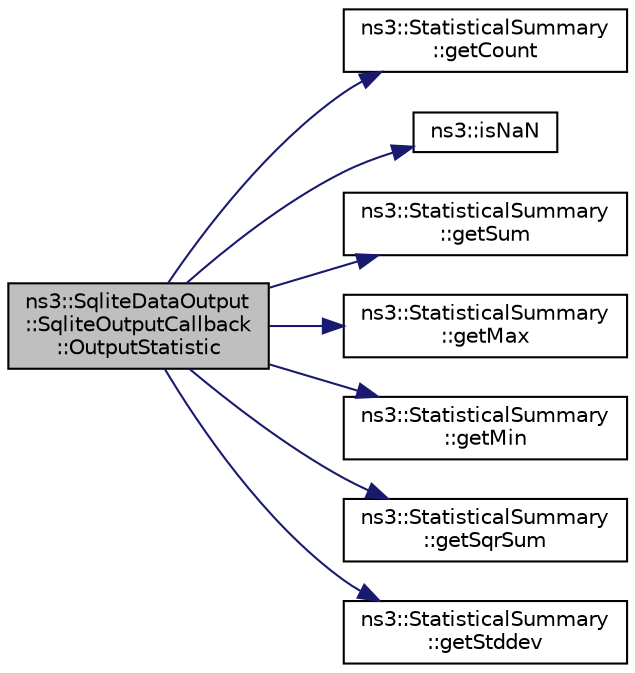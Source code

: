 digraph "ns3::SqliteDataOutput::SqliteOutputCallback::OutputStatistic"
{
  edge [fontname="Helvetica",fontsize="10",labelfontname="Helvetica",labelfontsize="10"];
  node [fontname="Helvetica",fontsize="10",shape=record];
  rankdir="LR";
  Node1 [label="ns3::SqliteDataOutput\l::SqliteOutputCallback\l::OutputStatistic",height=0.2,width=0.4,color="black", fillcolor="grey75", style="filled", fontcolor="black"];
  Node1 -> Node2 [color="midnightblue",fontsize="10",style="solid"];
  Node2 [label="ns3::StatisticalSummary\l::getCount",height=0.2,width=0.4,color="black", fillcolor="white", style="filled",URL="$d8/d78/classns3_1_1StatisticalSummary.html#a8eb8595f7ee683a643103a8c7ceb4aaf"];
  Node1 -> Node3 [color="midnightblue",fontsize="10",style="solid"];
  Node3 [label="ns3::isNaN",height=0.2,width=0.4,color="black", fillcolor="white", style="filled",URL="$d7/d2e/namespacens3.html#af0d87e9b87c0909d914f4369e0bfaa0b",tooltip="true if x is NaN "];
  Node1 -> Node4 [color="midnightblue",fontsize="10",style="solid"];
  Node4 [label="ns3::StatisticalSummary\l::getSum",height=0.2,width=0.4,color="black", fillcolor="white", style="filled",URL="$d8/d78/classns3_1_1StatisticalSummary.html#aa0985cd61bb66fe79f81ea47f6dc1ed7"];
  Node1 -> Node5 [color="midnightblue",fontsize="10",style="solid"];
  Node5 [label="ns3::StatisticalSummary\l::getMax",height=0.2,width=0.4,color="black", fillcolor="white", style="filled",URL="$d8/d78/classns3_1_1StatisticalSummary.html#a2f6f87e1719bce70ead2c7dead06542a"];
  Node1 -> Node6 [color="midnightblue",fontsize="10",style="solid"];
  Node6 [label="ns3::StatisticalSummary\l::getMin",height=0.2,width=0.4,color="black", fillcolor="white", style="filled",URL="$d8/d78/classns3_1_1StatisticalSummary.html#a901103a16ae2c7967fe6b6156133d454"];
  Node1 -> Node7 [color="midnightblue",fontsize="10",style="solid"];
  Node7 [label="ns3::StatisticalSummary\l::getSqrSum",height=0.2,width=0.4,color="black", fillcolor="white", style="filled",URL="$d8/d78/classns3_1_1StatisticalSummary.html#aa596f679778e8f664ca176c570ef13ec"];
  Node1 -> Node8 [color="midnightblue",fontsize="10",style="solid"];
  Node8 [label="ns3::StatisticalSummary\l::getStddev",height=0.2,width=0.4,color="black", fillcolor="white", style="filled",URL="$d8/d78/classns3_1_1StatisticalSummary.html#a5b9acc83876f85a7c35c4943ad43187a"];
}
